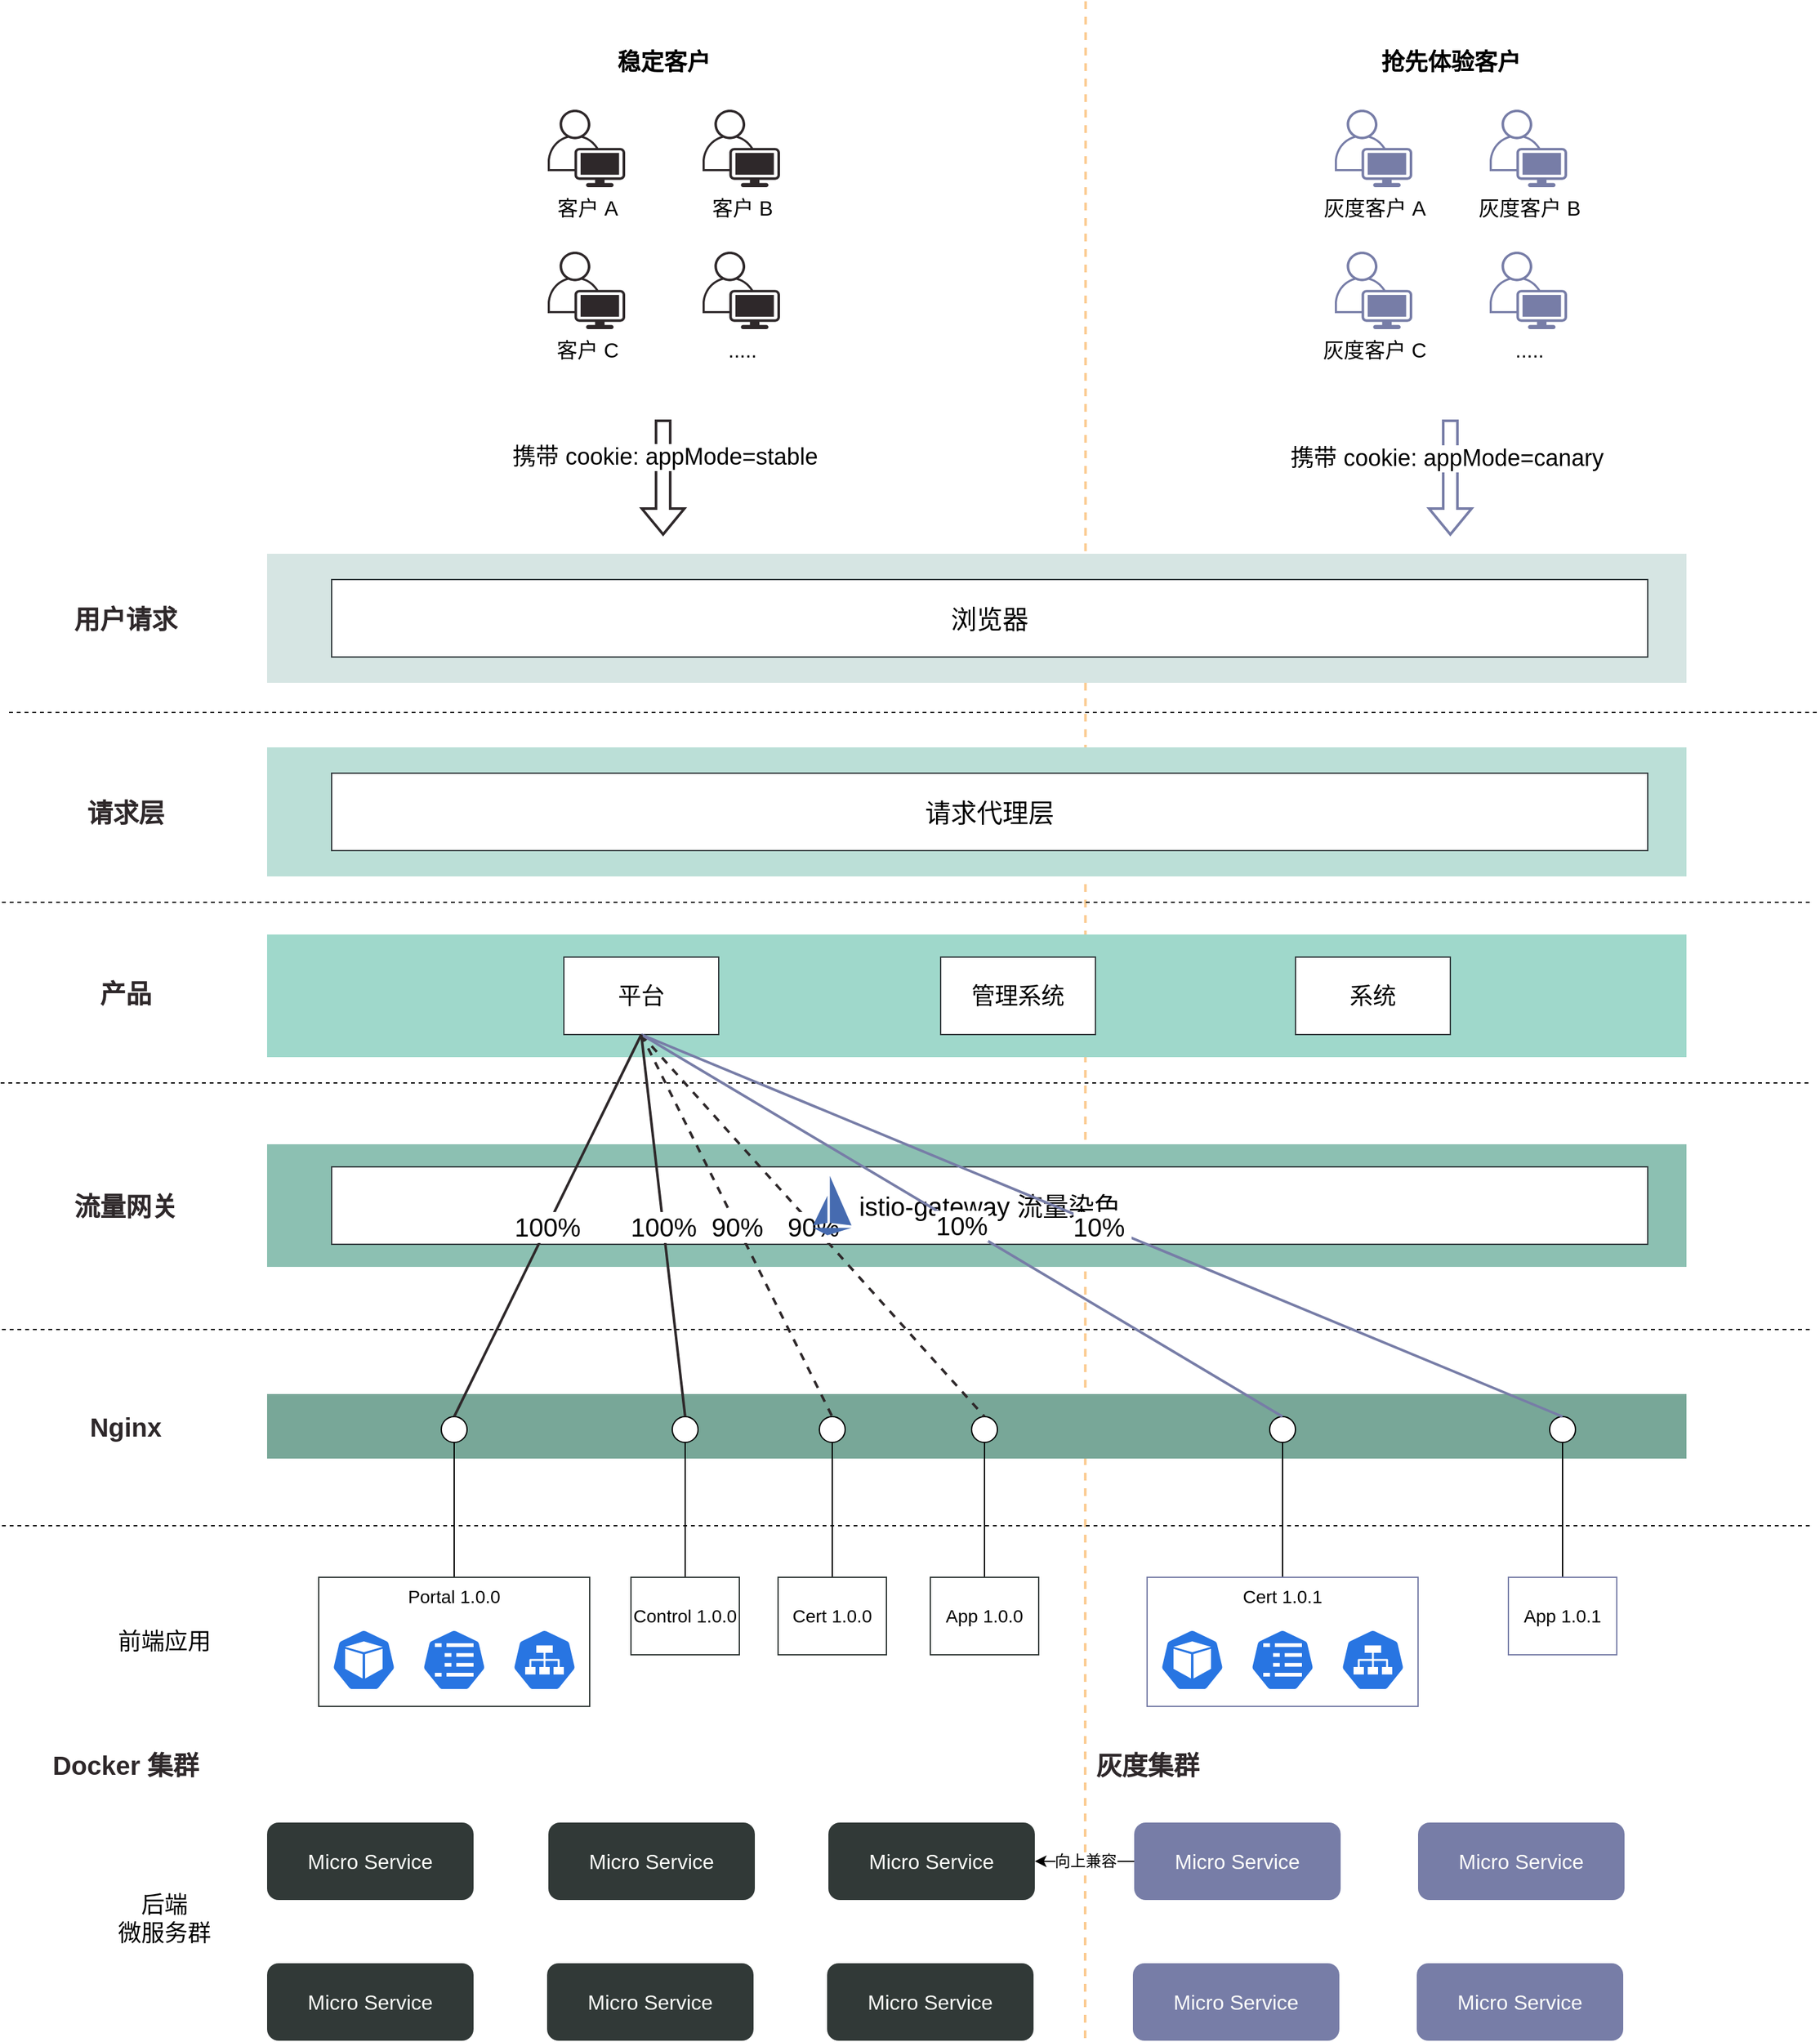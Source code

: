 <mxfile version="21.6.1" type="device" pages="2">
  <diagram id="GyyvgpNQD2YScgq6EcZ8" name="架构图">
    <mxGraphModel dx="2541" dy="2483" grid="1" gridSize="10" guides="1" tooltips="1" connect="1" arrows="1" fold="1" page="1" pageScale="1" pageWidth="827" pageHeight="1169" math="0" shadow="0">
      <root>
        <mxCell id="0" />
        <mxCell id="1" parent="0" />
        <mxCell id="JIFR-orrSNVKGbnrF8LJ-5" value="" style="endArrow=none;dashed=1;html=1;fontSize=20;comic=0;fontFamily=Helvetica;" parent="1" edge="1">
          <mxGeometry width="50" height="50" relative="1" as="geometry">
            <mxPoint x="-728.5" y="-330" as="sourcePoint" />
            <mxPoint x="672.5" y="-330" as="targetPoint" />
          </mxGeometry>
        </mxCell>
        <mxCell id="OnMQXUsQuM_lED_xJwlF-19" value="" style="endArrow=none;dashed=1;html=1;fontSize=20;strokeColor=#f79824;strokeWidth=2;rounded=0;opacity=50;fontFamily=Helvetica;" parent="1" edge="1">
          <mxGeometry width="50" height="50" relative="1" as="geometry">
            <mxPoint x="112.37" y="-1168" as="sourcePoint" />
            <mxPoint x="112" y="410" as="targetPoint" />
          </mxGeometry>
        </mxCell>
        <mxCell id="OnMQXUsQuM_lED_xJwlF-27" value="" style="rounded=0;whiteSpace=wrap;html=1;fillColor=#78a798;fontSize=20;strokeColor=none;comic=0;fontColor=#333333;fontFamily=Helvetica;" parent="1" vertex="1">
          <mxGeometry x="-522" y="-89" width="1100" height="50" as="geometry" />
        </mxCell>
        <mxCell id="OnMQXUsQuM_lED_xJwlF-23" value="" style="rounded=0;whiteSpace=wrap;html=1;fillColor=#8cc0b2;fontSize=20;strokeColor=none;comic=0;fontColor=#333333;fontFamily=Helvetica;" parent="1" vertex="1">
          <mxGeometry x="-522" y="-282.5" width="1100" height="95" as="geometry" />
        </mxCell>
        <mxCell id="nY-FzgrsEUIEL5FHPldE-1" value="" style="rounded=0;whiteSpace=wrap;html=1;fillColor=#d6e5e3;fontSize=20;strokeColor=none;fillStyle=auto;fontFamily=Helvetica;" parent="1" vertex="1">
          <mxGeometry x="-522" y="-740" width="1100" height="100" as="geometry" />
        </mxCell>
        <mxCell id="nY-FzgrsEUIEL5FHPldE-2" value="" style="rounded=0;whiteSpace=wrap;html=1;fillColor=#bbdfd7;fontSize=20;strokeColor=none;fontFamily=Helvetica;" parent="1" vertex="1">
          <mxGeometry x="-522" y="-590" width="1100" height="100" as="geometry" />
        </mxCell>
        <mxCell id="nY-FzgrsEUIEL5FHPldE-3" value="" style="rounded=0;whiteSpace=wrap;html=1;fillColor=#9fd8cb;fontSize=20;strokeColor=none;comic=0;fontFamily=Helvetica;" parent="1" vertex="1">
          <mxGeometry x="-522" y="-445" width="1100" height="95" as="geometry" />
        </mxCell>
        <mxCell id="nY-FzgrsEUIEL5FHPldE-5" value="浏览器" style="rounded=0;whiteSpace=wrap;html=1;fontSize=20;strokeColor=#31393c;fontFamily=Helvetica;" parent="1" vertex="1">
          <mxGeometry x="-472" y="-720" width="1020" height="60" as="geometry" />
        </mxCell>
        <mxCell id="nY-FzgrsEUIEL5FHPldE-6" value="请求代理层" style="rounded=0;whiteSpace=wrap;html=1;fontSize=20;strokeColor=#31393c;fontFamily=Helvetica;" parent="1" vertex="1">
          <mxGeometry x="-472" y="-570" width="1020" height="60" as="geometry" />
        </mxCell>
        <mxCell id="nY-FzgrsEUIEL5FHPldE-11" value="平台" style="rounded=0;whiteSpace=wrap;html=1;fontSize=18;strokeColor=#31393c;fontFamily=Helvetica;" parent="1" vertex="1">
          <mxGeometry x="-292" y="-427.5" width="120" height="60" as="geometry" />
        </mxCell>
        <mxCell id="nY-FzgrsEUIEL5FHPldE-12" value="" style="edgeStyle=orthogonalEdgeStyle;rounded=0;orthogonalLoop=1;jettySize=auto;html=1;endArrow=none;endFill=0;fontFamily=Helvetica;" parent="1" source="nY-FzgrsEUIEL5FHPldE-13" target="nY-FzgrsEUIEL5FHPldE-17" edge="1">
          <mxGeometry relative="1" as="geometry">
            <mxPoint x="-377" y="-17" as="targetPoint" />
          </mxGeometry>
        </mxCell>
        <mxCell id="nY-FzgrsEUIEL5FHPldE-13" value="Portal 1.0.0" style="rounded=0;whiteSpace=wrap;html=1;verticalAlign=top;strokeColor=#313937;fontSize=14;fontFamily=Helvetica;" parent="1" vertex="1">
          <mxGeometry x="-482" y="53" width="210" height="100" as="geometry" />
        </mxCell>
        <mxCell id="nY-FzgrsEUIEL5FHPldE-14" value="" style="html=1;dashed=0;whitespace=wrap;fillColor=#2875E2;strokeColor=#ffffff;points=[[0.005,0.63,0],[0.1,0.2,0],[0.9,0.2,0],[0.5,0,0],[0.995,0.63,0],[0.72,0.99,0],[0.5,1,0],[0.28,0.99,0]];shape=mxgraph.kubernetes.icon;prIcon=pod;fontFamily=Helvetica;" parent="1" vertex="1">
          <mxGeometry x="-472" y="93" width="50" height="48" as="geometry" />
        </mxCell>
        <mxCell id="nY-FzgrsEUIEL5FHPldE-15" value="" style="html=1;dashed=0;whitespace=wrap;fillColor=#2875E2;strokeColor=#ffffff;points=[[0.005,0.63,0],[0.1,0.2,0],[0.9,0.2,0],[0.5,0,0],[0.995,0.63,0],[0.72,0.99,0],[0.5,1,0],[0.28,0.99,0]];shape=mxgraph.kubernetes.icon;prIcon=svc;fontFamily=Helvetica;" parent="1" vertex="1">
          <mxGeometry x="-332" y="93" width="50" height="48" as="geometry" />
        </mxCell>
        <mxCell id="nY-FzgrsEUIEL5FHPldE-16" value="" style="html=1;dashed=0;whitespace=wrap;fillColor=#2875E2;strokeColor=#ffffff;points=[[0.005,0.63,0],[0.1,0.2,0],[0.9,0.2,0],[0.5,0,0],[0.995,0.63,0],[0.72,0.99,0],[0.5,1,0],[0.28,0.99,0]];shape=mxgraph.kubernetes.icon;prIcon=cm;fontFamily=Helvetica;" parent="1" vertex="1">
          <mxGeometry x="-402" y="93" width="50" height="48" as="geometry" />
        </mxCell>
        <mxCell id="nY-FzgrsEUIEL5FHPldE-17" value="" style="ellipse;whiteSpace=wrap;html=1;aspect=fixed;fontFamily=Helvetica;" parent="1" vertex="1">
          <mxGeometry x="-387" y="-71.5" width="20" height="20" as="geometry" />
        </mxCell>
        <mxCell id="nY-FzgrsEUIEL5FHPldE-18" value="" style="edgeStyle=orthogonalEdgeStyle;rounded=0;orthogonalLoop=1;jettySize=auto;html=1;endArrow=none;endFill=0;fontFamily=Helvetica;" parent="1" source="nY-FzgrsEUIEL5FHPldE-19" target="nY-FzgrsEUIEL5FHPldE-23" edge="1">
          <mxGeometry relative="1" as="geometry">
            <mxPoint x="-118" y="-17" as="targetPoint" />
          </mxGeometry>
        </mxCell>
        <mxCell id="nY-FzgrsEUIEL5FHPldE-19" value="Control 1.0.0" style="rounded=0;whiteSpace=wrap;html=1;verticalAlign=middle;strokeColor=#313937;fontSize=14;fontFamily=Helvetica;" parent="1" vertex="1">
          <mxGeometry x="-240" y="53" width="84" height="60" as="geometry" />
        </mxCell>
        <mxCell id="nY-FzgrsEUIEL5FHPldE-23" value="" style="ellipse;whiteSpace=wrap;html=1;aspect=fixed;fontFamily=Helvetica;" parent="1" vertex="1">
          <mxGeometry x="-208" y="-71.5" width="20" height="20" as="geometry" />
        </mxCell>
        <mxCell id="nY-FzgrsEUIEL5FHPldE-24" value="" style="edgeStyle=orthogonalEdgeStyle;rounded=0;orthogonalLoop=1;jettySize=auto;html=1;endArrow=none;endFill=0;fontFamily=Helvetica;" parent="1" source="nY-FzgrsEUIEL5FHPldE-25" target="nY-FzgrsEUIEL5FHPldE-29" edge="1">
          <mxGeometry relative="1" as="geometry">
            <mxPoint x="-13" y="-17" as="targetPoint" />
          </mxGeometry>
        </mxCell>
        <mxCell id="nY-FzgrsEUIEL5FHPldE-25" value="Cert 1.0.0" style="rounded=0;whiteSpace=wrap;html=1;verticalAlign=middle;strokeColor=#313937;fontSize=14;fontFamily=Helvetica;" parent="1" vertex="1">
          <mxGeometry x="-126" y="53" width="84" height="60" as="geometry" />
        </mxCell>
        <mxCell id="nY-FzgrsEUIEL5FHPldE-29" value="" style="ellipse;whiteSpace=wrap;html=1;aspect=fixed;fontFamily=Helvetica;" parent="1" vertex="1">
          <mxGeometry x="-94" y="-71.5" width="20" height="20" as="geometry" />
        </mxCell>
        <mxCell id="nY-FzgrsEUIEL5FHPldE-30" value="" style="edgeStyle=orthogonalEdgeStyle;rounded=0;orthogonalLoop=1;jettySize=auto;html=1;endArrow=none;endFill=0;fontFamily=Helvetica;" parent="1" source="nY-FzgrsEUIEL5FHPldE-31" target="nY-FzgrsEUIEL5FHPldE-35" edge="1">
          <mxGeometry relative="1" as="geometry">
            <mxPoint x="103" y="-17" as="targetPoint" />
          </mxGeometry>
        </mxCell>
        <mxCell id="nY-FzgrsEUIEL5FHPldE-31" value="App 1.0.0" style="rounded=0;whiteSpace=wrap;html=1;verticalAlign=middle;strokeColor=#313937;fontSize=14;fontFamily=Helvetica;" parent="1" vertex="1">
          <mxGeometry x="-8" y="53" width="84" height="60" as="geometry" />
        </mxCell>
        <mxCell id="nY-FzgrsEUIEL5FHPldE-35" value="" style="ellipse;whiteSpace=wrap;html=1;aspect=fixed;fontFamily=Helvetica;" parent="1" vertex="1">
          <mxGeometry x="24" y="-71.5" width="20" height="20" as="geometry" />
        </mxCell>
        <mxCell id="nY-FzgrsEUIEL5FHPldE-40" value="产品" style="text;html=1;align=center;verticalAlign=middle;resizable=0;points=[];autosize=1;fontSize=20;fontStyle=1;fontColor=#2E282A;fontFamily=Helvetica;" parent="1" vertex="1">
          <mxGeometry x="-662" y="-420" width="60" height="40" as="geometry" />
        </mxCell>
        <mxCell id="nY-FzgrsEUIEL5FHPldE-41" value="" style="endArrow=none;dashed=1;html=1;fontSize=20;fontFamily=Helvetica;" parent="1" edge="1">
          <mxGeometry width="50" height="50" relative="1" as="geometry">
            <mxPoint x="-722" y="-617" as="sourcePoint" />
            <mxPoint x="679" y="-617" as="targetPoint" />
          </mxGeometry>
        </mxCell>
        <mxCell id="nY-FzgrsEUIEL5FHPldE-42" value="请求层" style="text;html=1;align=center;verticalAlign=middle;resizable=0;points=[];autosize=1;fontSize=20;fontStyle=1;fontColor=#2E282A;fontFamily=Helvetica;" parent="1" vertex="1">
          <mxGeometry x="-672" y="-560" width="80" height="40" as="geometry" />
        </mxCell>
        <mxCell id="nY-FzgrsEUIEL5FHPldE-43" value="用户请求" style="text;html=1;align=center;verticalAlign=middle;resizable=0;points=[];autosize=1;fontSize=20;fontStyle=1;fontColor=#2E282A;fontFamily=Helvetica;" parent="1" vertex="1">
          <mxGeometry x="-682" y="-710" width="100" height="40" as="geometry" />
        </mxCell>
        <mxCell id="nY-FzgrsEUIEL5FHPldE-44" value="" style="endArrow=none;dashed=1;html=1;fontSize=20;comic=0;fontFamily=Helvetica;" parent="1" edge="1">
          <mxGeometry width="50" height="50" relative="1" as="geometry">
            <mxPoint x="-727.5" y="-470.0" as="sourcePoint" />
            <mxPoint x="673.5" y="-470.0" as="targetPoint" />
          </mxGeometry>
        </mxCell>
        <mxCell id="nY-FzgrsEUIEL5FHPldE-45" value="前端应用" style="text;html=1;align=center;verticalAlign=middle;resizable=0;points=[];autosize=1;fontSize=18;fontStyle=0;fontFamily=Helvetica;" parent="1" vertex="1">
          <mxGeometry x="-652" y="83" width="100" height="40" as="geometry" />
        </mxCell>
        <mxCell id="nY-FzgrsEUIEL5FHPldE-46" value="" style="endArrow=none;dashed=1;html=1;fontSize=20;comic=0;fontFamily=Helvetica;" parent="1" edge="1">
          <mxGeometry width="50" height="50" relative="1" as="geometry">
            <mxPoint x="-727.5" y="13" as="sourcePoint" />
            <mxPoint x="673.5" y="13" as="targetPoint" />
          </mxGeometry>
        </mxCell>
        <mxCell id="nY-FzgrsEUIEL5FHPldE-47" value="后端&lt;br style=&quot;font-size: 18px;&quot;&gt;微服务群" style="text;html=1;align=center;verticalAlign=middle;resizable=0;points=[];autosize=1;fontSize=18;fontStyle=0;fontFamily=Helvetica;" parent="1" vertex="1">
          <mxGeometry x="-652" y="288" width="100" height="60" as="geometry" />
        </mxCell>
        <mxCell id="nY-FzgrsEUIEL5FHPldE-48" value="Micro Service" style="rounded=1;whiteSpace=wrap;html=1;comic=0;fillColor=#313937;fontSize=16;strokeColor=none;fontColor=#fffffb;fontFamily=Helvetica;" parent="1" vertex="1">
          <mxGeometry x="-522" y="243" width="160" height="60" as="geometry" />
        </mxCell>
        <mxCell id="nY-FzgrsEUIEL5FHPldE-49" value="Micro Service" style="rounded=1;whiteSpace=wrap;html=1;comic=0;fillColor=#313937;fontSize=16;strokeColor=none;fontColor=#fffffb;fontFamily=Helvetica;" parent="1" vertex="1">
          <mxGeometry x="-304" y="243" width="160" height="60" as="geometry" />
        </mxCell>
        <mxCell id="nY-FzgrsEUIEL5FHPldE-52" value="Micro Service" style="rounded=1;whiteSpace=wrap;html=1;comic=0;fillColor=#313937;fontSize=16;strokeColor=none;fontColor=#fffffb;fontFamily=Helvetica;" parent="1" vertex="1">
          <mxGeometry x="-87" y="243" width="160" height="60" as="geometry" />
        </mxCell>
        <mxCell id="nY-FzgrsEUIEL5FHPldE-53" value="Micro Service" style="rounded=1;whiteSpace=wrap;html=1;comic=0;fillColor=#313937;fontSize=16;strokeColor=none;fontColor=#fffffb;fontFamily=Helvetica;" parent="1" vertex="1">
          <mxGeometry x="-522" y="352" width="160" height="60" as="geometry" />
        </mxCell>
        <mxCell id="nY-FzgrsEUIEL5FHPldE-54" value="Micro Service" style="rounded=1;whiteSpace=wrap;html=1;comic=0;fillColor=#313937;fontSize=16;strokeColor=none;fontColor=#fffffb;fontFamily=Helvetica;" parent="1" vertex="1">
          <mxGeometry x="-305" y="352" width="160" height="60" as="geometry" />
        </mxCell>
        <mxCell id="nY-FzgrsEUIEL5FHPldE-57" value="Micro Service" style="rounded=1;whiteSpace=wrap;html=1;comic=0;fillColor=#313937;fontSize=16;strokeColor=none;fontColor=#fffffb;fontFamily=Helvetica;" parent="1" vertex="1">
          <mxGeometry x="-88" y="352" width="160" height="60" as="geometry" />
        </mxCell>
        <mxCell id="nY-FzgrsEUIEL5FHPldE-58" value="Docker 集群" style="text;html=1;align=center;verticalAlign=middle;resizable=0;points=[];autosize=1;fontSize=20;fontStyle=1;fontColor=#2E282A;fontFamily=Helvetica;" parent="1" vertex="1">
          <mxGeometry x="-702" y="178" width="140" height="40" as="geometry" />
        </mxCell>
        <mxCell id="OnMQXUsQuM_lED_xJwlF-11" value="稳定客户" style="swimlane;fontSize=18;startSize=23;fillColor=none;strokeColor=none;fillStyle=auto;swimlaneFillColor=none;fontFamily=Helvetica;" parent="1" vertex="1">
          <mxGeometry x="-397" y="-1134" width="365" height="270" as="geometry" />
        </mxCell>
        <mxCell id="OnMQXUsQuM_lED_xJwlF-5" value="客户 B" style="points=[[0.35,0,0],[0.98,0.51,0],[1,0.71,0],[0.67,1,0],[0,0.795,0],[0,0.65,0]];verticalLabelPosition=bottom;sketch=0;html=1;verticalAlign=top;aspect=fixed;align=center;pointerEvents=1;shape=mxgraph.cisco19.user;fillColor=#2e282a;strokeColor=#005700;fontSize=16;fontColor=#000000;swimlaneFillColor=#2e282a;fontFamily=Helvetica;" parent="OnMQXUsQuM_lED_xJwlF-11" vertex="1">
          <mxGeometry x="212.5" y="50" width="60" height="60" as="geometry" />
        </mxCell>
        <mxCell id="OnMQXUsQuM_lED_xJwlF-7" value="客户 A" style="points=[[0.35,0,0],[0.98,0.51,0],[1,0.71,0],[0.67,1,0],[0,0.795,0],[0,0.65,0]];verticalLabelPosition=bottom;sketch=0;html=1;verticalAlign=top;aspect=fixed;align=center;pointerEvents=1;shape=mxgraph.cisco19.user;fillColor=#2e282a;strokeColor=#005700;fontSize=16;fontColor=#000000;swimlaneFillColor=#2e282a;fontFamily=Helvetica;" parent="OnMQXUsQuM_lED_xJwlF-11" vertex="1">
          <mxGeometry x="92.5" y="50" width="60" height="60" as="geometry" />
        </mxCell>
        <mxCell id="OnMQXUsQuM_lED_xJwlF-8" value="....." style="points=[[0.35,0,0],[0.98,0.51,0],[1,0.71,0],[0.67,1,0],[0,0.795,0],[0,0.65,0]];verticalLabelPosition=bottom;sketch=0;html=1;verticalAlign=top;aspect=fixed;align=center;pointerEvents=1;shape=mxgraph.cisco19.user;fillColor=#2e282a;strokeColor=#005700;fontSize=16;fontColor=#000000;swimlaneFillColor=#2e282a;fontFamily=Helvetica;" parent="OnMQXUsQuM_lED_xJwlF-11" vertex="1">
          <mxGeometry x="212.5" y="160" width="60" height="60" as="geometry" />
        </mxCell>
        <mxCell id="OnMQXUsQuM_lED_xJwlF-9" value="客户 C" style="points=[[0.35,0,0],[0.98,0.51,0],[1,0.71,0],[0.67,1,0],[0,0.795,0],[0,0.65,0]];verticalLabelPosition=bottom;sketch=0;html=1;verticalAlign=top;aspect=fixed;align=center;pointerEvents=1;shape=mxgraph.cisco19.user;fillColor=#2e282a;strokeColor=#005700;fontSize=16;fontColor=#000000;swimlaneFillColor=#2e282a;fontFamily=Helvetica;" parent="OnMQXUsQuM_lED_xJwlF-11" vertex="1">
          <mxGeometry x="92.5" y="160" width="60" height="60" as="geometry" />
        </mxCell>
        <mxCell id="OnMQXUsQuM_lED_xJwlF-12" value="" style="shape=flexArrow;endArrow=classic;html=1;rounded=0;fontSize=16;strokeColor=#2E282A;strokeWidth=2;fontFamily=Helvetica;" parent="1" edge="1">
          <mxGeometry width="50" height="50" relative="1" as="geometry">
            <mxPoint x="-215.09" y="-844" as="sourcePoint" />
            <mxPoint x="-215.09" y="-754" as="targetPoint" />
          </mxGeometry>
        </mxCell>
        <mxCell id="OnMQXUsQuM_lED_xJwlF-45" value="携带 cookie: appMode=stable" style="edgeLabel;html=1;align=center;verticalAlign=middle;resizable=0;points=[];fontSize=18;fontColor=#000000;fontFamily=Helvetica;" parent="OnMQXUsQuM_lED_xJwlF-12" vertex="1" connectable="0">
          <mxGeometry x="-0.356" y="1" relative="1" as="geometry">
            <mxPoint as="offset" />
          </mxGeometry>
        </mxCell>
        <mxCell id="OnMQXUsQuM_lED_xJwlF-13" value="抢先体验客户" style="swimlane;fontSize=18;startSize=23;fillColor=none;strokeColor=none;fillStyle=hatch;swimlaneFillColor=none;sketch=0;fontFamily=Helvetica;" parent="1" vertex="1">
          <mxGeometry x="213" y="-1134" width="365" height="270" as="geometry">
            <mxRectangle x="213" y="-1134" width="150" height="40" as="alternateBounds" />
          </mxGeometry>
        </mxCell>
        <mxCell id="OnMQXUsQuM_lED_xJwlF-14" value="灰度客户 B" style="points=[[0.35,0,0],[0.98,0.51,0],[1,0.71,0],[0.67,1,0],[0,0.795,0],[0,0.65,0]];verticalLabelPosition=bottom;sketch=0;html=1;verticalAlign=top;aspect=fixed;align=center;pointerEvents=1;shape=mxgraph.cisco19.user;fillColor=#777DA7;strokeColor=#001DBC;fontSize=16;fontColor=#000000;swimlaneFillColor=#777DA7;fontFamily=Helvetica;" parent="OnMQXUsQuM_lED_xJwlF-13" vertex="1">
          <mxGeometry x="212.5" y="50" width="60" height="60" as="geometry" />
        </mxCell>
        <mxCell id="OnMQXUsQuM_lED_xJwlF-15" value="灰度客户 A" style="points=[[0.35,0,0],[0.98,0.51,0],[1,0.71,0],[0.67,1,0],[0,0.795,0],[0,0.65,0]];verticalLabelPosition=bottom;sketch=0;html=1;verticalAlign=top;aspect=fixed;align=center;pointerEvents=1;shape=mxgraph.cisco19.user;fillColor=#777DA7;strokeColor=#001DBC;fontSize=16;fontColor=#000000;swimlaneFillColor=#777DA7;fontFamily=Helvetica;" parent="OnMQXUsQuM_lED_xJwlF-13" vertex="1">
          <mxGeometry x="92.5" y="50" width="60" height="60" as="geometry" />
        </mxCell>
        <mxCell id="OnMQXUsQuM_lED_xJwlF-16" value="....." style="points=[[0.35,0,0],[0.98,0.51,0],[1,0.71,0],[0.67,1,0],[0,0.795,0],[0,0.65,0]];verticalLabelPosition=bottom;sketch=0;html=1;verticalAlign=top;aspect=fixed;align=center;pointerEvents=1;shape=mxgraph.cisco19.user;fillColor=#777DA7;strokeColor=#001DBC;fontSize=16;fontColor=#000000;swimlaneFillColor=#777DA7;fontFamily=Helvetica;" parent="OnMQXUsQuM_lED_xJwlF-13" vertex="1">
          <mxGeometry x="212.5" y="160" width="60" height="60" as="geometry" />
        </mxCell>
        <mxCell id="OnMQXUsQuM_lED_xJwlF-17" value="灰度客户 C" style="points=[[0.35,0,0],[0.98,0.51,0],[1,0.71,0],[0.67,1,0],[0,0.795,0],[0,0.65,0]];verticalLabelPosition=bottom;sketch=0;html=1;verticalAlign=top;aspect=fixed;align=center;pointerEvents=1;shape=mxgraph.cisco19.user;fillColor=#777DA7;strokeColor=#001DBC;fontSize=16;fontColor=#000000;swimlaneFillColor=#777DA7;fontFamily=Helvetica;" parent="OnMQXUsQuM_lED_xJwlF-13" vertex="1">
          <mxGeometry x="92.5" y="160" width="60" height="60" as="geometry" />
        </mxCell>
        <mxCell id="OnMQXUsQuM_lED_xJwlF-18" value="" style="shape=flexArrow;endArrow=classic;html=1;rounded=0;fontSize=16;strokeColor=#777DA7;sketch=0;strokeWidth=2;fontFamily=Helvetica;" parent="1" edge="1">
          <mxGeometry width="50" height="50" relative="1" as="geometry">
            <mxPoint x="395" y="-844" as="sourcePoint" />
            <mxPoint x="395" y="-754" as="targetPoint" />
          </mxGeometry>
        </mxCell>
        <mxCell id="OnMQXUsQuM_lED_xJwlF-46" value="携带 cookie: appMode=gray" style="edgeLabel;html=1;align=center;verticalAlign=middle;resizable=0;points=[];fontSize=16;fontColor=#000000;fontFamily=Helvetica;" parent="OnMQXUsQuM_lED_xJwlF-18" vertex="1" connectable="0">
          <mxGeometry x="-0.328" y="-4" relative="1" as="geometry">
            <mxPoint as="offset" />
          </mxGeometry>
        </mxCell>
        <mxCell id="OnMQXUsQuM_lED_xJwlF-50" value="携带 cookie: appMode=gray" style="edgeLabel;html=1;align=center;verticalAlign=middle;resizable=0;points=[];fontSize=16;fontColor=#000000;fontFamily=Helvetica;" parent="OnMQXUsQuM_lED_xJwlF-18" vertex="1" connectable="0">
          <mxGeometry x="-0.328" y="-4" relative="1" as="geometry">
            <mxPoint x="1" as="offset" />
          </mxGeometry>
        </mxCell>
        <mxCell id="OnMQXUsQuM_lED_xJwlF-51" value="携带 cookie: appMode=gray" style="edgeLabel;html=1;align=center;verticalAlign=middle;resizable=0;points=[];fontSize=16;fontColor=#000000;fontFamily=Helvetica;" parent="OnMQXUsQuM_lED_xJwlF-18" vertex="1" connectable="0">
          <mxGeometry x="-0.328" y="-4" relative="1" as="geometry">
            <mxPoint x="1" as="offset" />
          </mxGeometry>
        </mxCell>
        <mxCell id="OnMQXUsQuM_lED_xJwlF-52" value="携带 cookie: appMode=canary" style="edgeLabel;html=1;align=center;verticalAlign=middle;resizable=0;points=[];fontSize=18;fontColor=#000000;fontFamily=Helvetica;" parent="OnMQXUsQuM_lED_xJwlF-18" vertex="1" connectable="0">
          <mxGeometry x="-0.328" y="-4" relative="1" as="geometry">
            <mxPoint x="1" as="offset" />
          </mxGeometry>
        </mxCell>
        <mxCell id="OnMQXUsQuM_lED_xJwlF-22" value="流量网关" style="text;html=1;align=center;verticalAlign=middle;resizable=0;points=[];autosize=1;fontSize=20;fontStyle=1;fontColor=#2E282A;fontFamily=Helvetica;" parent="1" vertex="1">
          <mxGeometry x="-682" y="-255" width="100" height="40" as="geometry" />
        </mxCell>
        <mxCell id="OnMQXUsQuM_lED_xJwlF-25" value="istio-gateway 流量染色" style="rounded=0;whiteSpace=wrap;html=1;fontSize=20;strokeColor=#31393c;fontFamily=Helvetica;" parent="1" vertex="1">
          <mxGeometry x="-472" y="-265" width="1020" height="60" as="geometry" />
        </mxCell>
        <mxCell id="OnMQXUsQuM_lED_xJwlF-26" value="" style="endArrow=none;dashed=1;html=1;fontSize=20;comic=0;fontFamily=Helvetica;" parent="1" edge="1">
          <mxGeometry width="50" height="50" relative="1" as="geometry">
            <mxPoint x="-727.5" y="-139" as="sourcePoint" />
            <mxPoint x="673.5" y="-139" as="targetPoint" />
          </mxGeometry>
        </mxCell>
        <mxCell id="OnMQXUsQuM_lED_xJwlF-28" value="Nginx" style="text;html=1;align=center;verticalAlign=middle;resizable=0;points=[];autosize=1;fontSize=20;fontStyle=1;fontColor=#2E282A;fontFamily=Helvetica;" parent="1" vertex="1">
          <mxGeometry x="-672" y="-84" width="80" height="40" as="geometry" />
        </mxCell>
        <mxCell id="OnMQXUsQuM_lED_xJwlF-29" value="" style="edgeStyle=orthogonalEdgeStyle;rounded=0;orthogonalLoop=1;jettySize=auto;html=1;endArrow=none;endFill=0;fontFamily=Helvetica;" parent="1" source="OnMQXUsQuM_lED_xJwlF-30" target="OnMQXUsQuM_lED_xJwlF-34" edge="1">
          <mxGeometry relative="1" as="geometry">
            <mxPoint x="265" y="-17" as="targetPoint" />
          </mxGeometry>
        </mxCell>
        <mxCell id="OnMQXUsQuM_lED_xJwlF-30" value="Cert 1.0.1" style="rounded=0;whiteSpace=wrap;html=1;verticalAlign=top;strokeColor=#777DA7;fontSize=14;fontFamily=Helvetica;" parent="1" vertex="1">
          <mxGeometry x="160" y="53" width="210" height="100" as="geometry" />
        </mxCell>
        <mxCell id="OnMQXUsQuM_lED_xJwlF-31" value="" style="html=1;dashed=0;whitespace=wrap;fillColor=#2875E2;strokeColor=#ffffff;points=[[0.005,0.63,0],[0.1,0.2,0],[0.9,0.2,0],[0.5,0,0],[0.995,0.63,0],[0.72,0.99,0],[0.5,1,0],[0.28,0.99,0]];shape=mxgraph.kubernetes.icon;prIcon=pod;fontFamily=Helvetica;" parent="1" vertex="1">
          <mxGeometry x="170" y="93" width="50" height="48" as="geometry" />
        </mxCell>
        <mxCell id="OnMQXUsQuM_lED_xJwlF-32" value="" style="html=1;dashed=0;whitespace=wrap;fillColor=#2875E2;strokeColor=#ffffff;points=[[0.005,0.63,0],[0.1,0.2,0],[0.9,0.2,0],[0.5,0,0],[0.995,0.63,0],[0.72,0.99,0],[0.5,1,0],[0.28,0.99,0]];shape=mxgraph.kubernetes.icon;prIcon=svc;fontFamily=Helvetica;" parent="1" vertex="1">
          <mxGeometry x="310" y="93" width="50" height="48" as="geometry" />
        </mxCell>
        <mxCell id="OnMQXUsQuM_lED_xJwlF-33" value="" style="html=1;dashed=0;whitespace=wrap;fillColor=#2875E2;strokeColor=#ffffff;points=[[0.005,0.63,0],[0.1,0.2,0],[0.9,0.2,0],[0.5,0,0],[0.995,0.63,0],[0.72,0.99,0],[0.5,1,0],[0.28,0.99,0]];shape=mxgraph.kubernetes.icon;prIcon=cm;fontFamily=Helvetica;" parent="1" vertex="1">
          <mxGeometry x="240" y="93" width="50" height="48" as="geometry" />
        </mxCell>
        <mxCell id="OnMQXUsQuM_lED_xJwlF-34" value="" style="ellipse;whiteSpace=wrap;html=1;aspect=fixed;fontFamily=Helvetica;" parent="1" vertex="1">
          <mxGeometry x="255" y="-71.5" width="20" height="20" as="geometry" />
        </mxCell>
        <mxCell id="OnMQXUsQuM_lED_xJwlF-35" value="" style="edgeStyle=orthogonalEdgeStyle;rounded=0;orthogonalLoop=1;jettySize=auto;html=1;endArrow=none;endFill=0;fontFamily=Helvetica;" parent="1" source="UNmhw7URokJWCJeyuWq6-1" target="OnMQXUsQuM_lED_xJwlF-37" edge="1">
          <mxGeometry relative="1" as="geometry">
            <mxPoint x="562" y="-17" as="targetPoint" />
            <mxPoint x="488" y="113" as="sourcePoint" />
          </mxGeometry>
        </mxCell>
        <mxCell id="OnMQXUsQuM_lED_xJwlF-37" value="" style="ellipse;whiteSpace=wrap;html=1;aspect=fixed;fontFamily=Helvetica;" parent="1" vertex="1">
          <mxGeometry x="472" y="-71.5" width="20" height="20" as="geometry" />
        </mxCell>
        <mxCell id="nY-FzgrsEUIEL5FHPldE-7" value="100%" style="rounded=0;orthogonalLoop=1;jettySize=auto;html=1;entryX=0.5;entryY=0;entryDx=0;entryDy=0;endArrow=none;endFill=0;exitX=0.5;exitY=1;exitDx=0;exitDy=0;strokeColor=#2E282A;strokeWidth=2;fontSize=20;fontFamily=Helvetica;" parent="1" source="nY-FzgrsEUIEL5FHPldE-11" target="nY-FzgrsEUIEL5FHPldE-17" edge="1">
          <mxGeometry relative="1" as="geometry" />
        </mxCell>
        <mxCell id="nY-FzgrsEUIEL5FHPldE-9" value="90%" style="rounded=0;orthogonalLoop=1;jettySize=auto;html=1;entryX=0.5;entryY=0;entryDx=0;entryDy=0;endArrow=none;endFill=0;exitX=0.5;exitY=1;exitDx=0;exitDy=0;strokeColor=#2E282A;dashed=1;strokeWidth=2;fontSize=20;fontFamily=Helvetica;" parent="1" source="nY-FzgrsEUIEL5FHPldE-11" target="nY-FzgrsEUIEL5FHPldE-29" edge="1">
          <mxGeometry relative="1" as="geometry">
            <mxPoint x="-232" y="-370" as="sourcePoint" />
          </mxGeometry>
        </mxCell>
        <mxCell id="nY-FzgrsEUIEL5FHPldE-10" value="90%" style="edgeStyle=none;rounded=0;orthogonalLoop=1;jettySize=auto;html=1;exitX=0.5;exitY=1;exitDx=0;exitDy=0;entryX=0.5;entryY=0;entryDx=0;entryDy=0;endArrow=none;endFill=0;fontSize=20;strokeColor=#2E282A;dashed=1;strokeWidth=2;fontFamily=Helvetica;" parent="1" source="nY-FzgrsEUIEL5FHPldE-11" target="nY-FzgrsEUIEL5FHPldE-35" edge="1">
          <mxGeometry relative="1" as="geometry" />
        </mxCell>
        <mxCell id="OnMQXUsQuM_lED_xJwlF-48" value="10%" style="rounded=0;orthogonalLoop=1;jettySize=auto;html=1;entryX=0.5;entryY=0;entryDx=0;entryDy=0;endArrow=none;endFill=0;exitX=0.5;exitY=1;exitDx=0;exitDy=0;strokeColor=#777DA7;strokeWidth=2;sketch=0;fontSize=20;fontFamily=Helvetica;" parent="1" source="nY-FzgrsEUIEL5FHPldE-11" target="OnMQXUsQuM_lED_xJwlF-34" edge="1">
          <mxGeometry relative="1" as="geometry">
            <mxPoint x="-230" y="-370" as="sourcePoint" />
            <mxPoint x="249" y="-72.5" as="targetPoint" />
            <Array as="points" />
          </mxGeometry>
        </mxCell>
        <mxCell id="OnMQXUsQuM_lED_xJwlF-49" value="10%&amp;nbsp;" style="edgeStyle=none;rounded=0;orthogonalLoop=1;jettySize=auto;html=1;exitX=0.5;exitY=1;exitDx=0;exitDy=0;entryX=0.5;entryY=0;entryDx=0;entryDy=0;endArrow=none;endFill=0;fontSize=20;strokeColor=#777DA7;strokeWidth=2;sketch=0;fontFamily=Helvetica;" parent="1" source="nY-FzgrsEUIEL5FHPldE-11" target="OnMQXUsQuM_lED_xJwlF-37" edge="1">
          <mxGeometry relative="1" as="geometry">
            <mxPoint x="-232" y="-370" as="sourcePoint" />
            <mxPoint x="66" y="-72.5" as="targetPoint" />
            <Array as="points" />
          </mxGeometry>
        </mxCell>
        <mxCell id="OnMQXUsQuM_lED_xJwlF-54" value="灰度集群" style="text;html=1;align=center;verticalAlign=middle;resizable=0;points=[];autosize=1;fontSize=20;fontStyle=1;fontColor=#2E282A;fontFamily=Helvetica;" parent="1" vertex="1">
          <mxGeometry x="110" y="178" width="100" height="40" as="geometry" />
        </mxCell>
        <mxCell id="OnMQXUsQuM_lED_xJwlF-62" value="向上兼容" style="edgeStyle=orthogonalEdgeStyle;rounded=0;orthogonalLoop=1;jettySize=auto;html=1;fontSize=12;fontColor=#000000;strokeColor=#000000;strokeWidth=1;fontFamily=Helvetica;" parent="1" source="OnMQXUsQuM_lED_xJwlF-55" target="nY-FzgrsEUIEL5FHPldE-52" edge="1">
          <mxGeometry relative="1" as="geometry" />
        </mxCell>
        <mxCell id="OnMQXUsQuM_lED_xJwlF-55" value="Micro Service" style="rounded=1;whiteSpace=wrap;html=1;comic=0;fillColor=#777DA7;fontSize=16;strokeColor=none;fontColor=#fffffb;fillStyle=auto;fontFamily=Helvetica;" parent="1" vertex="1">
          <mxGeometry x="150" y="243" width="160" height="60" as="geometry" />
        </mxCell>
        <mxCell id="OnMQXUsQuM_lED_xJwlF-57" value="Micro Service" style="rounded=1;whiteSpace=wrap;html=1;comic=0;fillColor=#777DA7;fontSize=16;strokeColor=none;fontColor=#fffffb;fillStyle=auto;fontFamily=Helvetica;" parent="1" vertex="1">
          <mxGeometry x="149" y="352" width="160" height="60" as="geometry" />
        </mxCell>
        <mxCell id="OnMQXUsQuM_lED_xJwlF-58" value="Micro Service" style="rounded=1;whiteSpace=wrap;html=1;comic=0;fillColor=#777DA7;fontSize=16;strokeColor=none;fontColor=#fffffb;fillStyle=auto;fontFamily=Helvetica;" parent="1" vertex="1">
          <mxGeometry x="370" y="243" width="160" height="60" as="geometry" />
        </mxCell>
        <mxCell id="OnMQXUsQuM_lED_xJwlF-60" value="Micro Service" style="rounded=1;whiteSpace=wrap;html=1;comic=0;fillColor=#777DA7;fontSize=16;strokeColor=none;fontColor=#fffffb;fillStyle=auto;fontFamily=Helvetica;" parent="1" vertex="1">
          <mxGeometry x="369" y="352" width="160" height="60" as="geometry" />
        </mxCell>
        <mxCell id="w3q-HAxAk2p2rQf9QFaI-1" value="管理系统" style="rounded=0;whiteSpace=wrap;html=1;fontSize=18;strokeColor=#31393c;fontFamily=Helvetica;" parent="1" vertex="1">
          <mxGeometry y="-427.5" width="120" height="60" as="geometry" />
        </mxCell>
        <mxCell id="w3q-HAxAk2p2rQf9QFaI-2" value="系统" style="rounded=0;whiteSpace=wrap;html=1;fontSize=18;strokeColor=#31393c;fontFamily=Helvetica;" parent="1" vertex="1">
          <mxGeometry x="275" y="-427.5" width="120" height="60" as="geometry" />
        </mxCell>
        <mxCell id="w3q-HAxAk2p2rQf9QFaI-4" value="100%" style="rounded=0;orthogonalLoop=1;jettySize=auto;html=1;entryX=0.5;entryY=0;entryDx=0;entryDy=0;endArrow=none;endFill=0;exitX=0.5;exitY=1;exitDx=0;exitDy=0;strokeColor=#2E282A;strokeWidth=2;fontSize=20;fontFamily=Helvetica;" parent="1" target="nY-FzgrsEUIEL5FHPldE-23" edge="1">
          <mxGeometry relative="1" as="geometry">
            <mxPoint x="-232" y="-367.5" as="sourcePoint" />
            <mxPoint x="-198" y="-72.5" as="targetPoint" />
            <Array as="points" />
          </mxGeometry>
        </mxCell>
        <mxCell id="UNmhw7URokJWCJeyuWq6-1" value="App 1.0.1" style="rounded=0;whiteSpace=wrap;html=1;verticalAlign=middle;strokeColor=#777DA7;fontSize=14;fontFamily=Helvetica;" parent="1" vertex="1">
          <mxGeometry x="440" y="53" width="84" height="60" as="geometry" />
        </mxCell>
        <mxCell id="JIFR-orrSNVKGbnrF8LJ-1" value="" style="editableCssRules=.*;shape=image;verticalLabelPosition=bottom;labelBackgroundColor=#ffffff;verticalAlign=top;aspect=fixed;imageAspect=0;image=data:image/svg+xml,PHN2ZyB4bWxucz0iaHR0cDovL3d3dy53My5vcmcvMjAwMC9zdmciIHhtbG5zOnY9Imh0dHBzOi8vdmVjdGEuaW8vbmFubyIgd2lkdGg9IjE2MCIgaGVpZ2h0PSIyNDAiIHZpZXdCb3g9IjAgMCAxNjAgMjQwIj4mI3hhOwk8c3R5bGUgdHlwZT0idGV4dC9jc3MiPiYjeGE7CS5zdDB7ZmlsbDojNDY2YmIwO30mI3hhOwk8L3N0eWxlPiYjeGE7CTxwYXRoIGNsYXNzPSJzdDAiIGQ9Ik02MCAyNDBMMCAyMTBoMTYwem0wLTE2MEwwIDIwMGw2MC0xMHpNNzAgMHYxOTBsOTAgMTB6Ii8+JiN4YTs8L3N2Zz4=;fontColor=default;fontSize=16;strokeWidth=1;fontFamily=Helvetica;" parent="1" vertex="1">
          <mxGeometry x="-98.95" y="-258" width="29.9" height="46" as="geometry" />
        </mxCell>
      </root>
    </mxGraphModel>
  </diagram>
  <diagram id="Kpu_Y27PJDLS4-0dMVB_" name="结构">
    <mxGraphModel dx="1430" dy="1891" grid="1" gridSize="10" guides="1" tooltips="1" connect="1" arrows="1" fold="1" page="1" pageScale="1" pageWidth="827" pageHeight="1169" math="0" shadow="0">
      <root>
        <mxCell id="0" />
        <mxCell id="1" parent="0" />
        <mxCell id="SMGPg7xAIMb0gJ5xO_DG-1" value="中心端" style="sketch=0;outlineConnect=0;fontColor=#232F3E;gradientColor=none;strokeColor=#232F3E;fillColor=#ffffff;dashed=0;verticalLabelPosition=bottom;verticalAlign=top;align=center;html=1;fontSize=16;fontStyle=0;aspect=fixed;shape=mxgraph.aws4.resourceIcon;resIcon=mxgraph.aws4.cluster;fontFamily=微软雅黑;" vertex="1" parent="1">
          <mxGeometry x="354" y="32" width="60" height="60" as="geometry" />
        </mxCell>
        <mxCell id="SMGPg7xAIMb0gJ5xO_DG-2" value="节点" style="sketch=0;outlineConnect=0;fontColor=#232F3E;gradientColor=none;fillColor=#4D27AA;strokeColor=none;dashed=0;verticalLabelPosition=bottom;verticalAlign=top;align=center;html=1;fontSize=16;fontStyle=0;aspect=fixed;pointerEvents=1;shape=mxgraph.aws4.cloud_wan_virtual_pop;fontFamily=微软雅黑;" vertex="1" parent="1">
          <mxGeometry x="180" y="120" width="78" height="78" as="geometry" />
        </mxCell>
        <mxCell id="SMGPg7xAIMb0gJ5xO_DG-3" value="大数据" style="sketch=0;outlineConnect=0;fontColor=#232F3E;gradientColor=none;strokeColor=#232F3E;fillColor=#ffffff;dashed=0;verticalLabelPosition=bottom;verticalAlign=top;align=center;html=1;fontSize=16;fontStyle=0;aspect=fixed;shape=mxgraph.aws4.resourceIcon;resIcon=mxgraph.aws4.cluster;fontFamily=微软雅黑;" vertex="1" parent="1">
          <mxGeometry x="354" y="152" width="60" height="60" as="geometry" />
        </mxCell>
        <mxCell id="SMGPg7xAIMb0gJ5xO_DG-7" value="" style="shape=image;verticalLabelPosition=bottom;labelBackgroundColor=default;verticalAlign=top;aspect=fixed;imageAspect=0;image=https://cncf-branding.netlify.app/img/projects/kubernetes/stacked/color/kubernetes-stacked-color.svg;fontFamily=微软雅黑;fontSize=16;" vertex="1" parent="1">
          <mxGeometry x="520" y="120" width="128" height="100" as="geometry" />
        </mxCell>
        <mxCell id="SMGPg7xAIMb0gJ5xO_DG-8" value="" style="shape=image;verticalLabelPosition=bottom;labelBackgroundColor=default;verticalAlign=top;aspect=fixed;imageAspect=0;image=https://cncf-branding.netlify.app/img/projects/helm/icon/color/helm-icon-color.svg;fontFamily=微软雅黑;fontSize=16;" vertex="1" parent="1">
          <mxGeometry x="530" y="-100" width="100" height="100" as="geometry" />
        </mxCell>
        <mxCell id="SMGPg7xAIMb0gJ5xO_DG-9" value="" style="shape=image;verticalLabelPosition=bottom;labelBackgroundColor=default;verticalAlign=top;aspect=fixed;imageAspect=0;image=https://cncf-branding.netlify.app/img/projects/harbor/stacked/color/harbor-stacked-color.svg;fontFamily=微软雅黑;fontSize=16;" vertex="1" parent="1">
          <mxGeometry x="230" y="-102" width="82.96" height="102" as="geometry" />
        </mxCell>
        <mxCell id="SMGPg7xAIMb0gJ5xO_DG-10" value="pod" style="sketch=0;html=1;dashed=0;whitespace=wrap;fillColor=#2875E2;strokeColor=#ffffff;points=[[0.005,0.63,0],[0.1,0.2,0],[0.9,0.2,0],[0.5,0,0],[0.995,0.63,0],[0.72,0.99,0],[0.5,1,0],[0.28,0.99,0]];verticalLabelPosition=bottom;align=center;verticalAlign=top;shape=mxgraph.kubernetes.icon;prIcon=pod;fontFamily=微软雅黑;fontSize=16;" vertex="1" parent="1">
          <mxGeometry x="913.78" y="180" width="50" height="48" as="geometry" />
        </mxCell>
        <mxCell id="SMGPg7xAIMb0gJ5xO_DG-12" value="" style="image;sketch=0;aspect=fixed;html=1;points=[];align=center;fontSize=16;image=img/lib/mscae/Docker.svg;fontFamily=微软雅黑;" vertex="1" parent="1">
          <mxGeometry x="890" y="-80" width="97.56" height="80" as="geometry" />
        </mxCell>
        <mxCell id="SMGPg7xAIMb0gJ5xO_DG-13" value="ingress" style="sketch=0;html=1;dashed=0;whitespace=wrap;fillColor=#2875E2;strokeColor=#ffffff;points=[[0.005,0.63,0],[0.1,0.2,0],[0.9,0.2,0],[0.5,0,0],[0.995,0.63,0],[0.72,0.99,0],[0.5,1,0],[0.28,0.99,0]];verticalLabelPosition=bottom;align=center;verticalAlign=top;shape=mxgraph.kubernetes.icon;prIcon=ing;fontFamily=微软雅黑;fontSize=16;" vertex="1" parent="1">
          <mxGeometry x="1080" y="32" width="50" height="48" as="geometry" />
        </mxCell>
        <mxCell id="SMGPg7xAIMb0gJ5xO_DG-14" value="service" style="sketch=0;html=1;dashed=0;whitespace=wrap;fillColor=#2875E2;strokeColor=#ffffff;points=[[0.005,0.63,0],[0.1,0.2,0],[0.9,0.2,0],[0.5,0,0],[0.995,0.63,0],[0.72,0.99,0],[0.5,1,0],[0.28,0.99,0]];verticalLabelPosition=bottom;align=center;verticalAlign=top;shape=mxgraph.kubernetes.icon;prIcon=svc;fontFamily=微软雅黑;fontSize=16;" vertex="1" parent="1">
          <mxGeometry x="1080" y="198" width="50" height="48" as="geometry" />
        </mxCell>
        <mxCell id="SMGPg7xAIMb0gJ5xO_DG-15" value="configmap" style="sketch=0;html=1;dashed=0;whitespace=wrap;fillColor=#2875E2;strokeColor=#ffffff;points=[[0.005,0.63,0],[0.1,0.2,0],[0.9,0.2,0],[0.5,0,0],[0.995,0.63,0],[0.72,0.99,0],[0.5,1,0],[0.28,0.99,0]];verticalLabelPosition=bottom;align=center;verticalAlign=top;shape=mxgraph.kubernetes.icon;prIcon=cm;fontFamily=微软雅黑;fontSize=16;" vertex="1" parent="1">
          <mxGeometry x="1080" y="282" width="50" height="48" as="geometry" />
        </mxCell>
        <mxCell id="SMGPg7xAIMb0gJ5xO_DG-16" value="容器" style="image;aspect=fixed;html=1;points=[];align=center;fontSize=16;image=img/lib/azure2/compute/Container_Instances.svg;fontFamily=微软雅黑;" vertex="1" parent="1">
          <mxGeometry x="906.78" y="60" width="64" height="68" as="geometry" />
        </mxCell>
        <mxCell id="cbKWWl9TpLQg0472zFM4-1" value="POP" style="sketch=0;outlineConnect=0;fontColor=#232F3E;gradientColor=none;strokeColor=#232F3E;fillColor=#ffffff;dashed=0;verticalLabelPosition=bottom;verticalAlign=top;align=center;html=1;fontSize=16;fontStyle=0;aspect=fixed;shape=mxgraph.aws4.resourceIcon;resIcon=mxgraph.aws4.cluster;fontFamily=微软雅黑;" vertex="1" parent="1">
          <mxGeometry x="354" y="272" width="60" height="60" as="geometry" />
        </mxCell>
        <mxCell id="cbKWWl9TpLQg0472zFM4-2" value="worker" style="sketch=0;html=1;dashed=0;whitespace=wrap;fillColor=#2875E2;strokeColor=#ffffff;points=[[0.005,0.63,0],[0.1,0.2,0],[0.9,0.2,0],[0.5,0,0],[0.995,0.63,0],[0.72,0.99,0],[0.5,1,0],[0.28,0.99,0]];verticalLabelPosition=bottom;align=center;verticalAlign=top;shape=mxgraph.kubernetes.icon;prIcon=node;fontSize=16;fontFamily=微软雅黑;" vertex="1" parent="1">
          <mxGeometry x="750" y="180" width="50" height="48" as="geometry" />
        </mxCell>
        <mxCell id="cbKWWl9TpLQg0472zFM4-3" value="master" style="sketch=0;html=1;dashed=0;whitespace=wrap;fillColor=#2875E2;strokeColor=#ffffff;points=[[0.005,0.63,0],[0.1,0.2,0],[0.9,0.2,0],[0.5,0,0],[0.995,0.63,0],[0.72,0.99,0],[0.5,1,0],[0.28,0.99,0]];verticalLabelPosition=bottom;align=center;verticalAlign=top;shape=mxgraph.kubernetes.icon;prIcon=master;fontSize=16;fontFamily=微软雅黑;" vertex="1" parent="1">
          <mxGeometry x="750" y="80" width="50" height="48" as="geometry" />
        </mxCell>
        <mxCell id="cbKWWl9TpLQg0472zFM4-4" value="deployment" style="sketch=0;html=1;dashed=0;whitespace=wrap;fillColor=#2875E2;strokeColor=#ffffff;points=[[0.005,0.63,0],[0.1,0.2,0],[0.9,0.2,0],[0.5,0,0],[0.995,0.63,0],[0.72,0.99,0],[0.5,1,0],[0.28,0.99,0]];verticalLabelPosition=bottom;align=center;verticalAlign=top;shape=mxgraph.kubernetes.icon;prIcon=deploy;fontSize=16;fontFamily=微软雅黑;" vertex="1" parent="1">
          <mxGeometry x="1080" y="115" width="50" height="48" as="geometry" />
        </mxCell>
        <mxCell id="cbKWWl9TpLQg0472zFM4-6" value="" style="shape=image;verticalLabelPosition=bottom;labelBackgroundColor=default;verticalAlign=top;aspect=fixed;imageAspect=0;image=https://nacos.io/img/nacos_colorful.png;" vertex="1" parent="1">
          <mxGeometry x="1200" y="-60" width="206" height="40" as="geometry" />
        </mxCell>
        <mxCell id="cbKWWl9TpLQg0472zFM4-7" value="Istio" style="sketch=0;html=1;verticalAlign=top;labelPosition=center;verticalLabelPosition=bottom;align=center;spacingTop=-6;fontSize=16;fontStyle=1;fontColor=#999999;shape=image;aspect=fixed;imageAspect=0;image=data:image/svg+xml,PHN2ZyB4bWxucz0iaHR0cDovL3d3dy53My5vcmcvMjAwMC9zdmciIHhtbG5zOnY9Imh0dHBzOi8vdmVjdGEuaW8vbmFubyIgd2lkdGg9IjE2MCIgaGVpZ2h0PSIyNDAiIHZpZXdCb3g9IjAgMCAxNjAgMjQwIj4mI3hhOwk8c3R5bGUgdHlwZT0idGV4dC9jc3MiPiYjeGE7CS5zdDB7ZmlsbDojNDY2YmIwO30mI3hhOwk8L3N0eWxlPiYjeGE7CTxwYXRoIGNsYXNzPSJzdDAiIGQ9Ik02MCAyNDBMMCAyMTBoMTYwem0wLTE2MEwwIDIwMGw2MC0xMHpNNzAgMHYxOTBsOTAgMTB6Ii8+JiN4YTs8L3N2Zz4=;fontFamily=微软雅黑;" vertex="1" parent="1">
          <mxGeometry x="1500" y="-81" width="38.57" height="60" as="geometry" />
        </mxCell>
        <mxCell id="3yTfQF-kfmf7klrGJj9i-1" value="" style="shape=image;verticalLabelPosition=bottom;labelBackgroundColor=default;verticalAlign=top;aspect=fixed;imageAspect=0;image=https://cncf-branding.netlify.app/img/projects/jaeger/stacked/color/jaeger-stacked-color.svg;" vertex="1" parent="1">
          <mxGeometry x="1252.31" y="26" width="101.38" height="137" as="geometry" />
        </mxCell>
      </root>
    </mxGraphModel>
  </diagram>
</mxfile>
